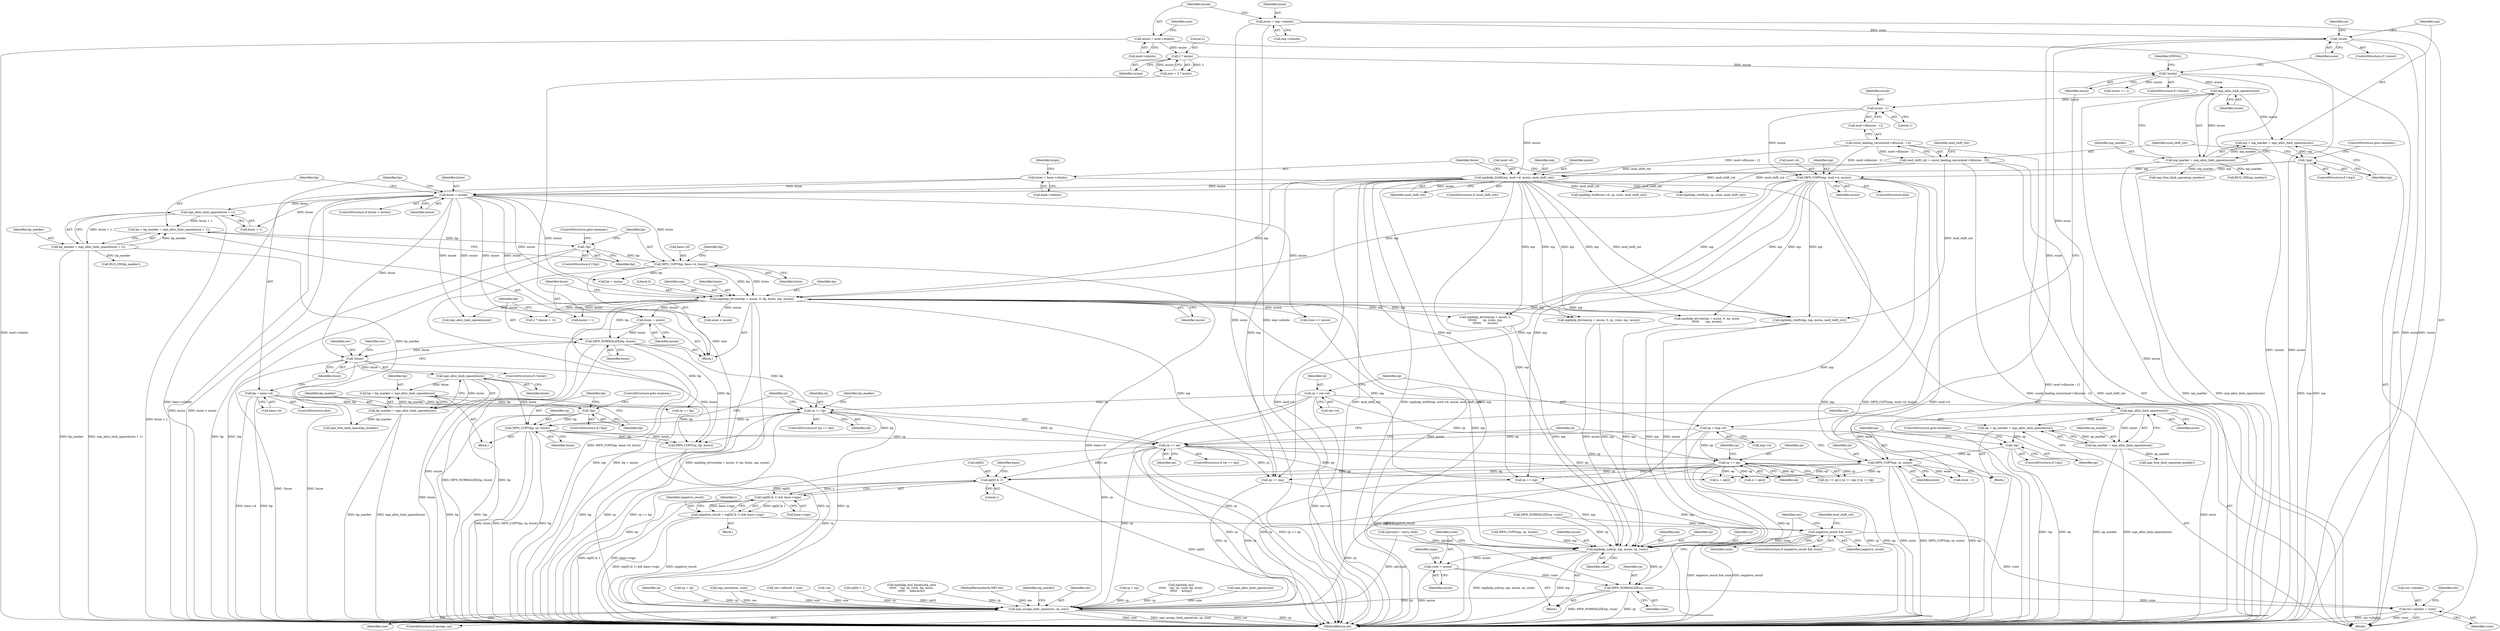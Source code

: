digraph "0_linux_f5527fffff3f002b0a6b376163613b82f69de073@array" {
"1000500" [label="(Call,ep[0] & 1)"];
"1000435" [label="(Call,MPN_COPY(ep, rp, esize))"];
"1000432" [label="(Call,!ep)"];
"1000425" [label="(Call,ep = ep_marker = mpi_alloc_limb_space(esize))"];
"1000427" [label="(Call,ep_marker = mpi_alloc_limb_space(esize))"];
"1000429" [label="(Call,mpi_alloc_limb_space(esize))"];
"1000215" [label="(Call,!esize)"];
"1000173" [label="(Call,esize = exp->nlimbs)"];
"1000421" [label="(Call,rp == ep)"];
"1000400" [label="(Call,rp == bp)"];
"1000198" [label="(Call,rp = res->d)"];
"1000332" [label="(Call,bp = base->d)"];
"1000328" [label="(Call,MPN_NORMALIZE(bp, bsize))"];
"1000316" [label="(Call,mpihelp_divrem(bp + msize, 0, bp, bsize, mp, msize))"];
"1000310" [label="(Call,MPN_COPY(bp, base->d, bsize))"];
"1000307" [label="(Call,!bp)"];
"1000298" [label="(Call,bp = bp_marker = mpi_alloc_limb_space(bsize + 1))"];
"1000300" [label="(Call,bp_marker = mpi_alloc_limb_space(bsize + 1))"];
"1000302" [label="(Call,mpi_alloc_limb_space(bsize + 1))"];
"1000294" [label="(Call,bsize > msize)"];
"1000283" [label="(Call,bsize = base->nlimbs)"];
"1000277" [label="(Call,MPN_COPY(mp, mod->d, msize))"];
"1000254" [label="(Call,!mp)"];
"1000247" [label="(Call,mp = mp_marker = mpi_alloc_limb_space(msize))"];
"1000249" [label="(Call,mp_marker = mpi_alloc_limb_space(msize))"];
"1000251" [label="(Call,mpi_alloc_limb_space(msize))"];
"1000209" [label="(Call,!msize)"];
"1000185" [label="(Call,2 * msize)"];
"1000178" [label="(Call,msize = mod->nlimbs)"];
"1000259" [label="(Call,count_leading_zeros(mod->d[msize - 1]))"];
"1000264" [label="(Call,msize - 1)"];
"1000269" [label="(Call,mpihelp_lshift(mp, mod->d, msize, mod_shift_cnt))"];
"1000257" [label="(Call,mod_shift_cnt = count_leading_zeros(mod->d[msize - 1]))"];
"1000325" [label="(Call,bsize = msize)"];
"1000416" [label="(Call,MPN_COPY(bp, rp, bsize))"];
"1000413" [label="(Call,!bp)"];
"1000406" [label="(Call,bp = bp_marker = mpi_alloc_limb_space(bsize))"];
"1000408" [label="(Call,bp_marker = mpi_alloc_limb_space(bsize))"];
"1000410" [label="(Call,mpi_alloc_limb_space(bsize))"];
"1000338" [label="(Call,!bsize)"];
"1000203" [label="(Call,ep = exp->d)"];
"1000361" [label="(Call,rp == ep)"];
"1000499" [label="(Call,(ep[0] & 1) && base->sign)"];
"1000497" [label="(Call,negative_result = (ep[0] & 1) && base->sign)"];
"1000796" [label="(Call,negative_result && rsize)"];
"1000807" [label="(Call,mpihelp_sub(rp, mp, msize, rp, rsize))"];
"1000813" [label="(Call,rsize = msize)"];
"1000819" [label="(Call,MPN_NORMALIZE(rp, rsize))"];
"1000822" [label="(Call,res->nlimbs = rsize)"];
"1000839" [label="(Call,mpi_assign_limb_space(res, rp, size))"];
"1000809" [label="(Identifier,mp)"];
"1000510" [label="(Call,esize - 1)"];
"1000297" [label="(Block,)"];
"1000310" [label="(Call,MPN_COPY(bp, base->d, bsize))"];
"1000839" [label="(Call,mpi_assign_limb_space(res, rp, size))"];
"1000647" [label="(Call,mpihelp_mul\n\t\t\t\t\t\t    (xp, rp, rsize, bp, bsize,\n\t\t\t\t\t\t     &tmp))"];
"1000318" [label="(Identifier,bp)"];
"1000333" [label="(Identifier,bp)"];
"1000416" [label="(Call,MPN_COPY(bp, rp, bsize))"];
"1000811" [label="(Identifier,rp)"];
"1000427" [label="(Call,ep_marker = mpi_alloc_limb_space(esize))"];
"1000321" [label="(Identifier,bp)"];
"1000797" [label="(Identifier,negative_result)"];
"1000440" [label="(Call,rp == mp)"];
"1000324" [label="(Identifier,msize)"];
"1000434" [label="(ControlStructure,goto enomem;)"];
"1000420" [label="(ControlStructure,if (rp == ep))"];
"1000328" [label="(Call,MPN_NORMALIZE(bp, bsize))"];
"1000325" [label="(Call,bsize = msize)"];
"1000509" [label="(Identifier,i)"];
"1000268" [label="(Identifier,mod_shift_cnt)"];
"1000337" [label="(ControlStructure,if (!bsize))"];
"1000264" [label="(Call,msize - 1)"];
"1000209" [label="(Call,!msize)"];
"1000312" [label="(Call,base->d)"];
"1000343" [label="(Identifier,res)"];
"1000295" [label="(Identifier,bsize)"];
"1000823" [label="(Call,res->nlimbs)"];
"1000259" [label="(Call,count_leading_zeros(mod->d[msize - 1]))"];
"1000374" [label="(Call,mpi_alloc_limb_space(size))"];
"1000311" [label="(Identifier,bp)"];
"1000441" [label="(Identifier,rp)"];
"1000506" [label="(Identifier,base)"];
"1000815" [label="(Identifier,msize)"];
"1000306" [label="(ControlStructure,if (!bp))"];
"1000293" [label="(ControlStructure,if (bsize > msize))"];
"1000681" [label="(Call,mpihelp_divrem(xp + msize, 0,\n\t\t\t\t\t\t\t       xp, xsize, mp,\n\t\t\t\t\t\t\t       msize))"];
"1000421" [label="(Call,rp == ep)"];
"1000414" [label="(Identifier,bp)"];
"1000253" [label="(ControlStructure,if (!mp))"];
"1000248" [label="(Identifier,mp)"];
"1000730" [label="(Call,mpihelp_lshift(res->d, rp, rsize, mod_shift_cnt))"];
"1000608" [label="(Call,mpihelp_divrem(xp + msize, 0, xp, xsize,\n\t\t\t\t\t\t       mp, msize))"];
"1000798" [label="(Identifier,rsize)"];
"1000819" [label="(Call,MPN_NORMALIZE(rp, rsize))"];
"1000277" [label="(Call,MPN_COPY(mp, mod->d, msize))"];
"1000199" [label="(Identifier,rp)"];
"1000320" [label="(Literal,0)"];
"1000436" [label="(Identifier,ep)"];
"1000402" [label="(Identifier,bp)"];
"1000183" [label="(Call,size = 2 * msize)"];
"1000204" [label="(Identifier,ep)"];
"1000184" [label="(Identifier,size)"];
"1000841" [label="(Identifier,rp)"];
"1000428" [label="(Identifier,ep_marker)"];
"1000696" [label="(Call,rp = xp)"];
"1000400" [label="(Call,rp == bp)"];
"1000799" [label="(Block,)"];
"1000323" [label="(Identifier,mp)"];
"1000717" [label="(Call,e = ep[i])"];
"1000425" [label="(Call,ep = ep_marker = mpi_alloc_limb_space(esize))"];
"1000338" [label="(Call,!bsize)"];
"1000178" [label="(Call,msize = mod->nlimbs)"];
"1000814" [label="(Identifier,rsize)"];
"1000817" [label="(Identifier,rsign)"];
"1000437" [label="(Identifier,rp)"];
"1000422" [label="(Identifier,rp)"];
"1000317" [label="(Call,bp + msize)"];
"1000801" [label="(Identifier,mod_shift_cnt)"];
"1000410" [label="(Call,mpi_alloc_limb_space(bsize))"];
"1000203" [label="(Call,ep = exp->d)"];
"1000432" [label="(Call,!ep)"];
"1000405" [label="(Identifier,bp_marker)"];
"1000255" [label="(Identifier,mp)"];
"1000187" [label="(Identifier,msize)"];
"1000413" [label="(Call,!bp)"];
"1000332" [label="(Call,bp = base->d)"];
"1000294" [label="(Call,bsize > msize)"];
"1000604" [label="(Call,xsize > msize)"];
"1000269" [label="(Call,mpihelp_lshift(mp, mod->d, msize, mod_shift_cnt))"];
"1000265" [label="(Identifier,msize)"];
"1000497" [label="(Call,negative_result = (ep[0] & 1) && base->sign)"];
"1000258" [label="(Identifier,mod_shift_cnt)"];
"1000302" [label="(Call,mpi_alloc_limb_space(bsize + 1))"];
"1000251" [label="(Call,mpi_alloc_limb_space(msize))"];
"1000360" [label="(Call,rp == ep || rp == mp || rp == bp)"];
"1000339" [label="(Identifier,bsize)"];
"1000500" [label="(Call,ep[0] & 1)"];
"1000174" [label="(Identifier,esize)"];
"1000820" [label="(Identifier,rp)"];
"1000387" [label="(Call,mpi_resize(res, size))"];
"1000501" [label="(Call,ep[0])"];
"1000423" [label="(Identifier,ep)"];
"1000215" [label="(Call,!esize)"];
"1000330" [label="(Identifier,bsize)"];
"1000300" [label="(Call,bp_marker = mpi_alloc_limb_space(bsize + 1))"];
"1000180" [label="(Call,mod->nlimbs)"];
"1000353" [label="(Call,res->alloced < size)"];
"1000208" [label="(ControlStructure,if (!msize))"];
"1000361" [label="(Call,rp == ep)"];
"1000377" [label="(Call,!rp)"];
"1000185" [label="(Call,2 * msize)"];
"1000802" [label="(Call,mpihelp_rshift(mp, mp, msize, mod_shift_cnt))"];
"1000275" [label="(Identifier,mod_shift_cnt)"];
"1000426" [label="(Identifier,ep)"];
"1000252" [label="(Identifier,msize)"];
"1000368" [label="(Call,rp == bp)"];
"1000218" [label="(Call,rp[0] = 1)"];
"1000770" [label="(Call,mpihelp_divrem(rp + msize, 0, rp, rsize, mp, msize))"];
"1000362" [label="(Identifier,rp)"];
"1000661" [label="(Call,mpihelp_mul_karatsuba_case\n\t\t\t\t\t\t    (xp, rp, rsize, bp, bsize,\n\t\t\t\t\t\t     &karactx))"];
"1000399" [label="(ControlStructure,if (rp == bp))"];
"1000267" [label="(ControlStructure,if (mod_shift_cnt))"];
"1000824" [label="(Identifier,res)"];
"1000505" [label="(Call,base->sign)"];
"1000460" [label="(Call,MPN_COPY(rp, bp, bsize))"];
"1000424" [label="(Block,)"];
"1000808" [label="(Identifier,rp)"];
"1000279" [label="(Call,mod->d)"];
"1000213" [label="(Identifier,EINVAL)"];
"1000842" [label="(Identifier,size)"];
"1000796" [label="(Call,negative_result && rsize)"];
"1000433" [label="(Identifier,ep)"];
"1000418" [label="(Identifier,rp)"];
"1000283" [label="(Call,bsize = base->nlimbs)"];
"1000200" [label="(Call,res->d)"];
"1000315" [label="(Identifier,bsize)"];
"1000431" [label="(ControlStructure,if (!ep))"];
"1000401" [label="(Identifier,rp)"];
"1000210" [label="(Identifier,msize)"];
"1000120" [label="(MethodParameterIn,MPI res)"];
"1000407" [label="(Identifier,bp)"];
"1000813" [label="(Call,rsize = msize)"];
"1000366" [label="(Identifier,rp)"];
"1000276" [label="(ControlStructure,else)"];
"1000355" [label="(Identifier,res)"];
"1000301" [label="(Identifier,bp_marker)"];
"1000303" [label="(Call,bsize + 1)"];
"1000456" [label="(Call,MPN_COPY(mp, rp, msize))"];
"1000334" [label="(Call,base->d)"];
"1000220" [label="(Identifier,rp)"];
"1000444" [label="(Call,BUG_ON(mp_marker))"];
"1000844" [label="(Identifier,mp_marker)"];
"1000299" [label="(Identifier,bp)"];
"1000403" [label="(Block,)"];
"1000766" [label="(Call,rsize >= msize)"];
"1000412" [label="(ControlStructure,if (!bp))"];
"1000298" [label="(Call,bp = bp_marker = mpi_alloc_limb_space(bsize + 1))"];
"1000408" [label="(Call,bp_marker = mpi_alloc_limb_space(bsize))"];
"1000205" [label="(Call,exp->d)"];
"1000840" [label="(Identifier,res)"];
"1000247" [label="(Call,mp = mp_marker = mpi_alloc_limb_space(msize))"];
"1000316" [label="(Call,mpihelp_divrem(bp + msize, 0, bp, bsize, mp, msize))"];
"1000417" [label="(Identifier,bp)"];
"1000430" [label="(Identifier,esize)"];
"1000124" [label="(Block,)"];
"1000179" [label="(Identifier,msize)"];
"1000450" [label="(Call,mpi_alloc_limb_space(msize))"];
"1000296" [label="(Identifier,msize)"];
"1000513" [label="(Call,e = ep[i])"];
"1000271" [label="(Call,mod->d)"];
"1000216" [label="(Identifier,esize)"];
"1000807" [label="(Call,mpihelp_sub(rp, mp, msize, rp, rsize))"];
"1000309" [label="(ControlStructure,goto enomem;)"];
"1000278" [label="(Identifier,mp)"];
"1000331" [label="(ControlStructure,else)"];
"1000429" [label="(Call,mpi_alloc_limb_space(esize))"];
"1000175" [label="(Call,exp->nlimbs)"];
"1000438" [label="(Identifier,esize)"];
"1000821" [label="(Identifier,rsize)"];
"1000250" [label="(Identifier,mp_marker)"];
"1000784" [label="(Call,mpihelp_rshift(rp, rp, rsize, mod_shift_cnt))"];
"1000365" [label="(Call,rp == mp)"];
"1000260" [label="(Call,mod->d[msize - 1])"];
"1000411" [label="(Identifier,bsize)"];
"1000482" [label="(Call,2 * (msize + 1))"];
"1000435" [label="(Call,MPN_COPY(ep, rp, esize))"];
"1000498" [label="(Identifier,negative_result)"];
"1000329" [label="(Identifier,bp)"];
"1000186" [label="(Literal,2)"];
"1000256" [label="(ControlStructure,goto enomem;)"];
"1000406" [label="(Call,bp = bp_marker = mpi_alloc_limb_space(bsize))"];
"1000499" [label="(Call,(ep[0] & 1) && base->sign)"];
"1000853" [label="(Call,mpi_free_limb_space(ep_marker))"];
"1000270" [label="(Identifier,mp)"];
"1000173" [label="(Call,esize = exp->nlimbs)"];
"1000322" [label="(Identifier,bsize)"];
"1000745" [label="(Call,rp[rsize] = carry_limb)"];
"1000198" [label="(Call,rp = res->d)"];
"1000484" [label="(Call,msize + 1)"];
"1000789" [label="(Call,MPN_NORMALIZE(rp, rsize))"];
"1000504" [label="(Literal,1)"];
"1000404" [label="(Call,BUG_ON(bp_marker))"];
"1000257" [label="(Call,mod_shift_cnt = count_leading_zeros(mod->d[msize - 1]))"];
"1000326" [label="(Identifier,bsize)"];
"1000810" [label="(Identifier,msize)"];
"1000826" [label="(Identifier,rsize)"];
"1000623" [label="(Call,rp = xp)"];
"1000795" [label="(ControlStructure,if (negative_result && rsize))"];
"1000837" [label="(ControlStructure,if (assign_rp))"];
"1000363" [label="(Identifier,ep)"];
"1000307" [label="(Call,!bp)"];
"1000470" [label="(Block,)"];
"1000284" [label="(Identifier,bsize)"];
"1000409" [label="(Identifier,bp_marker)"];
"1000822" [label="(Call,res->nlimbs = rsize)"];
"1000849" [label="(Call,mpi_free_limb_space(bp_marker))"];
"1000812" [label="(Identifier,rsize)"];
"1000214" [label="(ControlStructure,if (!esize))"];
"1000829" [label="(Identifier,res)"];
"1000266" [label="(Literal,1)"];
"1000865" [label="(MethodReturn,int)"];
"1000249" [label="(Call,mp_marker = mpi_alloc_limb_space(msize))"];
"1000229" [label="(Call,msize == 1)"];
"1000285" [label="(Call,base->nlimbs)"];
"1000327" [label="(Identifier,msize)"];
"1000308" [label="(Identifier,bp)"];
"1000415" [label="(ControlStructure,goto enomem;)"];
"1000845" [label="(Call,mpi_free_limb_space(mp_marker))"];
"1000289" [label="(Identifier,bsign)"];
"1000419" [label="(Identifier,bsize)"];
"1000254" [label="(Call,!mp)"];
"1000274" [label="(Identifier,msize)"];
"1000282" [label="(Identifier,msize)"];
"1000500" -> "1000499"  [label="AST: "];
"1000500" -> "1000504"  [label="CFG: "];
"1000501" -> "1000500"  [label="AST: "];
"1000504" -> "1000500"  [label="AST: "];
"1000506" -> "1000500"  [label="CFG: "];
"1000499" -> "1000500"  [label="CFG: "];
"1000500" -> "1000865"  [label="DDG: ep[0]"];
"1000500" -> "1000499"  [label="DDG: ep[0]"];
"1000500" -> "1000499"  [label="DDG: 1"];
"1000435" -> "1000500"  [label="DDG: ep"];
"1000421" -> "1000500"  [label="DDG: ep"];
"1000361" -> "1000500"  [label="DDG: ep"];
"1000435" -> "1000424"  [label="AST: "];
"1000435" -> "1000438"  [label="CFG: "];
"1000436" -> "1000435"  [label="AST: "];
"1000437" -> "1000435"  [label="AST: "];
"1000438" -> "1000435"  [label="AST: "];
"1000441" -> "1000435"  [label="CFG: "];
"1000435" -> "1000865"  [label="DDG: ep"];
"1000435" -> "1000865"  [label="DDG: esize"];
"1000435" -> "1000865"  [label="DDG: MPN_COPY(ep, rp, esize)"];
"1000432" -> "1000435"  [label="DDG: ep"];
"1000421" -> "1000435"  [label="DDG: rp"];
"1000429" -> "1000435"  [label="DDG: esize"];
"1000435" -> "1000440"  [label="DDG: rp"];
"1000435" -> "1000510"  [label="DDG: esize"];
"1000435" -> "1000513"  [label="DDG: ep"];
"1000435" -> "1000717"  [label="DDG: ep"];
"1000432" -> "1000431"  [label="AST: "];
"1000432" -> "1000433"  [label="CFG: "];
"1000433" -> "1000432"  [label="AST: "];
"1000434" -> "1000432"  [label="CFG: "];
"1000436" -> "1000432"  [label="CFG: "];
"1000432" -> "1000865"  [label="DDG: !ep"];
"1000432" -> "1000865"  [label="DDG: ep"];
"1000425" -> "1000432"  [label="DDG: ep"];
"1000425" -> "1000424"  [label="AST: "];
"1000425" -> "1000427"  [label="CFG: "];
"1000426" -> "1000425"  [label="AST: "];
"1000427" -> "1000425"  [label="AST: "];
"1000433" -> "1000425"  [label="CFG: "];
"1000427" -> "1000425"  [label="DDG: ep_marker"];
"1000429" -> "1000425"  [label="DDG: esize"];
"1000427" -> "1000429"  [label="CFG: "];
"1000428" -> "1000427"  [label="AST: "];
"1000429" -> "1000427"  [label="AST: "];
"1000427" -> "1000865"  [label="DDG: ep_marker"];
"1000427" -> "1000865"  [label="DDG: mpi_alloc_limb_space(esize)"];
"1000429" -> "1000427"  [label="DDG: esize"];
"1000427" -> "1000853"  [label="DDG: ep_marker"];
"1000429" -> "1000430"  [label="CFG: "];
"1000430" -> "1000429"  [label="AST: "];
"1000429" -> "1000865"  [label="DDG: esize"];
"1000215" -> "1000429"  [label="DDG: esize"];
"1000215" -> "1000214"  [label="AST: "];
"1000215" -> "1000216"  [label="CFG: "];
"1000216" -> "1000215"  [label="AST: "];
"1000220" -> "1000215"  [label="CFG: "];
"1000248" -> "1000215"  [label="CFG: "];
"1000215" -> "1000865"  [label="DDG: esize"];
"1000215" -> "1000865"  [label="DDG: !esize"];
"1000173" -> "1000215"  [label="DDG: esize"];
"1000215" -> "1000510"  [label="DDG: esize"];
"1000173" -> "1000124"  [label="AST: "];
"1000173" -> "1000175"  [label="CFG: "];
"1000174" -> "1000173"  [label="AST: "];
"1000175" -> "1000173"  [label="AST: "];
"1000179" -> "1000173"  [label="CFG: "];
"1000173" -> "1000865"  [label="DDG: exp->nlimbs"];
"1000173" -> "1000865"  [label="DDG: esize"];
"1000421" -> "1000420"  [label="AST: "];
"1000421" -> "1000423"  [label="CFG: "];
"1000422" -> "1000421"  [label="AST: "];
"1000423" -> "1000421"  [label="AST: "];
"1000426" -> "1000421"  [label="CFG: "];
"1000441" -> "1000421"  [label="CFG: "];
"1000421" -> "1000865"  [label="DDG: ep"];
"1000421" -> "1000865"  [label="DDG: rp"];
"1000421" -> "1000865"  [label="DDG: rp == ep"];
"1000400" -> "1000421"  [label="DDG: rp"];
"1000416" -> "1000421"  [label="DDG: rp"];
"1000203" -> "1000421"  [label="DDG: ep"];
"1000421" -> "1000440"  [label="DDG: rp"];
"1000421" -> "1000513"  [label="DDG: ep"];
"1000421" -> "1000717"  [label="DDG: ep"];
"1000421" -> "1000839"  [label="DDG: rp"];
"1000400" -> "1000399"  [label="AST: "];
"1000400" -> "1000402"  [label="CFG: "];
"1000401" -> "1000400"  [label="AST: "];
"1000402" -> "1000400"  [label="AST: "];
"1000405" -> "1000400"  [label="CFG: "];
"1000422" -> "1000400"  [label="CFG: "];
"1000400" -> "1000865"  [label="DDG: rp"];
"1000400" -> "1000865"  [label="DDG: bp"];
"1000400" -> "1000865"  [label="DDG: rp == bp"];
"1000198" -> "1000400"  [label="DDG: rp"];
"1000332" -> "1000400"  [label="DDG: bp"];
"1000328" -> "1000400"  [label="DDG: bp"];
"1000400" -> "1000416"  [label="DDG: rp"];
"1000400" -> "1000460"  [label="DDG: bp"];
"1000400" -> "1000839"  [label="DDG: rp"];
"1000198" -> "1000124"  [label="AST: "];
"1000198" -> "1000200"  [label="CFG: "];
"1000199" -> "1000198"  [label="AST: "];
"1000200" -> "1000198"  [label="AST: "];
"1000204" -> "1000198"  [label="CFG: "];
"1000198" -> "1000865"  [label="DDG: res->d"];
"1000198" -> "1000865"  [label="DDG: rp"];
"1000198" -> "1000361"  [label="DDG: rp"];
"1000198" -> "1000839"  [label="DDG: rp"];
"1000332" -> "1000331"  [label="AST: "];
"1000332" -> "1000334"  [label="CFG: "];
"1000333" -> "1000332"  [label="AST: "];
"1000334" -> "1000332"  [label="AST: "];
"1000339" -> "1000332"  [label="CFG: "];
"1000332" -> "1000865"  [label="DDG: base->d"];
"1000332" -> "1000865"  [label="DDG: bp"];
"1000332" -> "1000368"  [label="DDG: bp"];
"1000332" -> "1000460"  [label="DDG: bp"];
"1000328" -> "1000297"  [label="AST: "];
"1000328" -> "1000330"  [label="CFG: "];
"1000329" -> "1000328"  [label="AST: "];
"1000330" -> "1000328"  [label="AST: "];
"1000339" -> "1000328"  [label="CFG: "];
"1000328" -> "1000865"  [label="DDG: MPN_NORMALIZE(bp, bsize)"];
"1000328" -> "1000865"  [label="DDG: bp"];
"1000316" -> "1000328"  [label="DDG: bp"];
"1000325" -> "1000328"  [label="DDG: bsize"];
"1000328" -> "1000338"  [label="DDG: bsize"];
"1000328" -> "1000368"  [label="DDG: bp"];
"1000328" -> "1000460"  [label="DDG: bp"];
"1000316" -> "1000297"  [label="AST: "];
"1000316" -> "1000324"  [label="CFG: "];
"1000317" -> "1000316"  [label="AST: "];
"1000320" -> "1000316"  [label="AST: "];
"1000321" -> "1000316"  [label="AST: "];
"1000322" -> "1000316"  [label="AST: "];
"1000323" -> "1000316"  [label="AST: "];
"1000324" -> "1000316"  [label="AST: "];
"1000326" -> "1000316"  [label="CFG: "];
"1000316" -> "1000865"  [label="DDG: mpihelp_divrem(bp + msize, 0, bp, bsize, mp, msize)"];
"1000316" -> "1000865"  [label="DDG: mp"];
"1000316" -> "1000865"  [label="DDG: bp + msize"];
"1000310" -> "1000316"  [label="DDG: bp"];
"1000310" -> "1000316"  [label="DDG: bsize"];
"1000294" -> "1000316"  [label="DDG: msize"];
"1000277" -> "1000316"  [label="DDG: mp"];
"1000269" -> "1000316"  [label="DDG: mp"];
"1000316" -> "1000325"  [label="DDG: msize"];
"1000316" -> "1000365"  [label="DDG: mp"];
"1000316" -> "1000440"  [label="DDG: mp"];
"1000316" -> "1000450"  [label="DDG: msize"];
"1000316" -> "1000482"  [label="DDG: msize"];
"1000316" -> "1000484"  [label="DDG: msize"];
"1000316" -> "1000604"  [label="DDG: msize"];
"1000316" -> "1000608"  [label="DDG: mp"];
"1000316" -> "1000681"  [label="DDG: mp"];
"1000316" -> "1000766"  [label="DDG: msize"];
"1000316" -> "1000770"  [label="DDG: mp"];
"1000316" -> "1000802"  [label="DDG: mp"];
"1000316" -> "1000807"  [label="DDG: mp"];
"1000310" -> "1000297"  [label="AST: "];
"1000310" -> "1000315"  [label="CFG: "];
"1000311" -> "1000310"  [label="AST: "];
"1000312" -> "1000310"  [label="AST: "];
"1000315" -> "1000310"  [label="AST: "];
"1000318" -> "1000310"  [label="CFG: "];
"1000310" -> "1000865"  [label="DDG: MPN_COPY(bp, base->d, bsize)"];
"1000310" -> "1000865"  [label="DDG: base->d"];
"1000307" -> "1000310"  [label="DDG: bp"];
"1000294" -> "1000310"  [label="DDG: bsize"];
"1000310" -> "1000317"  [label="DDG: bp"];
"1000307" -> "1000306"  [label="AST: "];
"1000307" -> "1000308"  [label="CFG: "];
"1000308" -> "1000307"  [label="AST: "];
"1000309" -> "1000307"  [label="CFG: "];
"1000311" -> "1000307"  [label="CFG: "];
"1000307" -> "1000865"  [label="DDG: !bp"];
"1000307" -> "1000865"  [label="DDG: bp"];
"1000298" -> "1000307"  [label="DDG: bp"];
"1000298" -> "1000297"  [label="AST: "];
"1000298" -> "1000300"  [label="CFG: "];
"1000299" -> "1000298"  [label="AST: "];
"1000300" -> "1000298"  [label="AST: "];
"1000308" -> "1000298"  [label="CFG: "];
"1000300" -> "1000298"  [label="DDG: bp_marker"];
"1000302" -> "1000298"  [label="DDG: bsize + 1"];
"1000300" -> "1000302"  [label="CFG: "];
"1000301" -> "1000300"  [label="AST: "];
"1000302" -> "1000300"  [label="AST: "];
"1000300" -> "1000865"  [label="DDG: bp_marker"];
"1000300" -> "1000865"  [label="DDG: mpi_alloc_limb_space(bsize + 1)"];
"1000302" -> "1000300"  [label="DDG: bsize + 1"];
"1000300" -> "1000404"  [label="DDG: bp_marker"];
"1000300" -> "1000849"  [label="DDG: bp_marker"];
"1000302" -> "1000303"  [label="CFG: "];
"1000303" -> "1000302"  [label="AST: "];
"1000302" -> "1000865"  [label="DDG: bsize + 1"];
"1000294" -> "1000302"  [label="DDG: bsize"];
"1000294" -> "1000293"  [label="AST: "];
"1000294" -> "1000296"  [label="CFG: "];
"1000295" -> "1000294"  [label="AST: "];
"1000296" -> "1000294"  [label="AST: "];
"1000299" -> "1000294"  [label="CFG: "];
"1000333" -> "1000294"  [label="CFG: "];
"1000294" -> "1000865"  [label="DDG: bsize > msize"];
"1000294" -> "1000865"  [label="DDG: msize"];
"1000283" -> "1000294"  [label="DDG: bsize"];
"1000277" -> "1000294"  [label="DDG: msize"];
"1000269" -> "1000294"  [label="DDG: msize"];
"1000294" -> "1000303"  [label="DDG: bsize"];
"1000294" -> "1000317"  [label="DDG: msize"];
"1000294" -> "1000338"  [label="DDG: bsize"];
"1000294" -> "1000450"  [label="DDG: msize"];
"1000294" -> "1000482"  [label="DDG: msize"];
"1000294" -> "1000484"  [label="DDG: msize"];
"1000294" -> "1000604"  [label="DDG: msize"];
"1000294" -> "1000766"  [label="DDG: msize"];
"1000283" -> "1000124"  [label="AST: "];
"1000283" -> "1000285"  [label="CFG: "];
"1000284" -> "1000283"  [label="AST: "];
"1000285" -> "1000283"  [label="AST: "];
"1000289" -> "1000283"  [label="CFG: "];
"1000283" -> "1000865"  [label="DDG: base->nlimbs"];
"1000277" -> "1000276"  [label="AST: "];
"1000277" -> "1000282"  [label="CFG: "];
"1000278" -> "1000277"  [label="AST: "];
"1000279" -> "1000277"  [label="AST: "];
"1000282" -> "1000277"  [label="AST: "];
"1000284" -> "1000277"  [label="CFG: "];
"1000277" -> "1000865"  [label="DDG: mp"];
"1000277" -> "1000865"  [label="DDG: MPN_COPY(mp, mod->d, msize)"];
"1000277" -> "1000865"  [label="DDG: mod->d"];
"1000254" -> "1000277"  [label="DDG: mp"];
"1000259" -> "1000277"  [label="DDG: mod->d[msize - 1]"];
"1000264" -> "1000277"  [label="DDG: msize"];
"1000277" -> "1000365"  [label="DDG: mp"];
"1000277" -> "1000440"  [label="DDG: mp"];
"1000277" -> "1000608"  [label="DDG: mp"];
"1000277" -> "1000681"  [label="DDG: mp"];
"1000277" -> "1000770"  [label="DDG: mp"];
"1000277" -> "1000802"  [label="DDG: mp"];
"1000277" -> "1000807"  [label="DDG: mp"];
"1000254" -> "1000253"  [label="AST: "];
"1000254" -> "1000255"  [label="CFG: "];
"1000255" -> "1000254"  [label="AST: "];
"1000256" -> "1000254"  [label="CFG: "];
"1000258" -> "1000254"  [label="CFG: "];
"1000254" -> "1000865"  [label="DDG: mp"];
"1000254" -> "1000865"  [label="DDG: !mp"];
"1000247" -> "1000254"  [label="DDG: mp"];
"1000254" -> "1000269"  [label="DDG: mp"];
"1000247" -> "1000124"  [label="AST: "];
"1000247" -> "1000249"  [label="CFG: "];
"1000248" -> "1000247"  [label="AST: "];
"1000249" -> "1000247"  [label="AST: "];
"1000255" -> "1000247"  [label="CFG: "];
"1000249" -> "1000247"  [label="DDG: mp_marker"];
"1000251" -> "1000247"  [label="DDG: msize"];
"1000249" -> "1000251"  [label="CFG: "];
"1000250" -> "1000249"  [label="AST: "];
"1000251" -> "1000249"  [label="AST: "];
"1000249" -> "1000865"  [label="DDG: mpi_alloc_limb_space(msize)"];
"1000249" -> "1000865"  [label="DDG: mp_marker"];
"1000251" -> "1000249"  [label="DDG: msize"];
"1000249" -> "1000444"  [label="DDG: mp_marker"];
"1000249" -> "1000845"  [label="DDG: mp_marker"];
"1000251" -> "1000252"  [label="CFG: "];
"1000252" -> "1000251"  [label="AST: "];
"1000251" -> "1000865"  [label="DDG: msize"];
"1000209" -> "1000251"  [label="DDG: msize"];
"1000251" -> "1000264"  [label="DDG: msize"];
"1000209" -> "1000208"  [label="AST: "];
"1000209" -> "1000210"  [label="CFG: "];
"1000210" -> "1000209"  [label="AST: "];
"1000213" -> "1000209"  [label="CFG: "];
"1000216" -> "1000209"  [label="CFG: "];
"1000209" -> "1000865"  [label="DDG: !msize"];
"1000209" -> "1000865"  [label="DDG: msize"];
"1000185" -> "1000209"  [label="DDG: msize"];
"1000209" -> "1000229"  [label="DDG: msize"];
"1000185" -> "1000183"  [label="AST: "];
"1000185" -> "1000187"  [label="CFG: "];
"1000186" -> "1000185"  [label="AST: "];
"1000187" -> "1000185"  [label="AST: "];
"1000183" -> "1000185"  [label="CFG: "];
"1000185" -> "1000183"  [label="DDG: 2"];
"1000185" -> "1000183"  [label="DDG: msize"];
"1000178" -> "1000185"  [label="DDG: msize"];
"1000178" -> "1000124"  [label="AST: "];
"1000178" -> "1000180"  [label="CFG: "];
"1000179" -> "1000178"  [label="AST: "];
"1000180" -> "1000178"  [label="AST: "];
"1000184" -> "1000178"  [label="CFG: "];
"1000178" -> "1000865"  [label="DDG: mod->nlimbs"];
"1000259" -> "1000257"  [label="AST: "];
"1000259" -> "1000260"  [label="CFG: "];
"1000260" -> "1000259"  [label="AST: "];
"1000257" -> "1000259"  [label="CFG: "];
"1000259" -> "1000865"  [label="DDG: mod->d[msize - 1]"];
"1000259" -> "1000257"  [label="DDG: mod->d[msize - 1]"];
"1000259" -> "1000269"  [label="DDG: mod->d[msize - 1]"];
"1000264" -> "1000260"  [label="AST: "];
"1000264" -> "1000266"  [label="CFG: "];
"1000265" -> "1000264"  [label="AST: "];
"1000266" -> "1000264"  [label="AST: "];
"1000260" -> "1000264"  [label="CFG: "];
"1000264" -> "1000269"  [label="DDG: msize"];
"1000269" -> "1000267"  [label="AST: "];
"1000269" -> "1000275"  [label="CFG: "];
"1000270" -> "1000269"  [label="AST: "];
"1000271" -> "1000269"  [label="AST: "];
"1000274" -> "1000269"  [label="AST: "];
"1000275" -> "1000269"  [label="AST: "];
"1000284" -> "1000269"  [label="CFG: "];
"1000269" -> "1000865"  [label="DDG: mod_shift_cnt"];
"1000269" -> "1000865"  [label="DDG: mpihelp_lshift(mp, mod->d, msize, mod_shift_cnt)"];
"1000269" -> "1000865"  [label="DDG: mp"];
"1000269" -> "1000865"  [label="DDG: mod->d"];
"1000257" -> "1000269"  [label="DDG: mod_shift_cnt"];
"1000269" -> "1000365"  [label="DDG: mp"];
"1000269" -> "1000440"  [label="DDG: mp"];
"1000269" -> "1000608"  [label="DDG: mp"];
"1000269" -> "1000681"  [label="DDG: mp"];
"1000269" -> "1000730"  [label="DDG: mod_shift_cnt"];
"1000269" -> "1000770"  [label="DDG: mp"];
"1000269" -> "1000784"  [label="DDG: mod_shift_cnt"];
"1000269" -> "1000802"  [label="DDG: mp"];
"1000269" -> "1000802"  [label="DDG: mod_shift_cnt"];
"1000269" -> "1000807"  [label="DDG: mp"];
"1000257" -> "1000124"  [label="AST: "];
"1000258" -> "1000257"  [label="AST: "];
"1000268" -> "1000257"  [label="CFG: "];
"1000257" -> "1000865"  [label="DDG: count_leading_zeros(mod->d[msize - 1])"];
"1000257" -> "1000865"  [label="DDG: mod_shift_cnt"];
"1000257" -> "1000730"  [label="DDG: mod_shift_cnt"];
"1000257" -> "1000784"  [label="DDG: mod_shift_cnt"];
"1000257" -> "1000802"  [label="DDG: mod_shift_cnt"];
"1000325" -> "1000297"  [label="AST: "];
"1000325" -> "1000327"  [label="CFG: "];
"1000326" -> "1000325"  [label="AST: "];
"1000327" -> "1000325"  [label="AST: "];
"1000329" -> "1000325"  [label="CFG: "];
"1000325" -> "1000865"  [label="DDG: msize"];
"1000416" -> "1000403"  [label="AST: "];
"1000416" -> "1000419"  [label="CFG: "];
"1000417" -> "1000416"  [label="AST: "];
"1000418" -> "1000416"  [label="AST: "];
"1000419" -> "1000416"  [label="AST: "];
"1000422" -> "1000416"  [label="CFG: "];
"1000416" -> "1000865"  [label="DDG: MPN_COPY(bp, rp, bsize)"];
"1000416" -> "1000865"  [label="DDG: bp"];
"1000416" -> "1000865"  [label="DDG: bsize"];
"1000413" -> "1000416"  [label="DDG: bp"];
"1000410" -> "1000416"  [label="DDG: bsize"];
"1000416" -> "1000460"  [label="DDG: bp"];
"1000416" -> "1000460"  [label="DDG: bsize"];
"1000413" -> "1000412"  [label="AST: "];
"1000413" -> "1000414"  [label="CFG: "];
"1000414" -> "1000413"  [label="AST: "];
"1000415" -> "1000413"  [label="CFG: "];
"1000417" -> "1000413"  [label="CFG: "];
"1000413" -> "1000865"  [label="DDG: bp"];
"1000413" -> "1000865"  [label="DDG: !bp"];
"1000406" -> "1000413"  [label="DDG: bp"];
"1000406" -> "1000403"  [label="AST: "];
"1000406" -> "1000408"  [label="CFG: "];
"1000407" -> "1000406"  [label="AST: "];
"1000408" -> "1000406"  [label="AST: "];
"1000414" -> "1000406"  [label="CFG: "];
"1000408" -> "1000406"  [label="DDG: bp_marker"];
"1000410" -> "1000406"  [label="DDG: bsize"];
"1000408" -> "1000410"  [label="CFG: "];
"1000409" -> "1000408"  [label="AST: "];
"1000410" -> "1000408"  [label="AST: "];
"1000408" -> "1000865"  [label="DDG: bp_marker"];
"1000408" -> "1000865"  [label="DDG: mpi_alloc_limb_space(bsize)"];
"1000410" -> "1000408"  [label="DDG: bsize"];
"1000408" -> "1000849"  [label="DDG: bp_marker"];
"1000410" -> "1000411"  [label="CFG: "];
"1000411" -> "1000410"  [label="AST: "];
"1000410" -> "1000865"  [label="DDG: bsize"];
"1000338" -> "1000410"  [label="DDG: bsize"];
"1000338" -> "1000337"  [label="AST: "];
"1000338" -> "1000339"  [label="CFG: "];
"1000339" -> "1000338"  [label="AST: "];
"1000343" -> "1000338"  [label="CFG: "];
"1000355" -> "1000338"  [label="CFG: "];
"1000338" -> "1000865"  [label="DDG: bsize"];
"1000338" -> "1000865"  [label="DDG: !bsize"];
"1000338" -> "1000460"  [label="DDG: bsize"];
"1000203" -> "1000124"  [label="AST: "];
"1000203" -> "1000205"  [label="CFG: "];
"1000204" -> "1000203"  [label="AST: "];
"1000205" -> "1000203"  [label="AST: "];
"1000210" -> "1000203"  [label="CFG: "];
"1000203" -> "1000865"  [label="DDG: exp->d"];
"1000203" -> "1000865"  [label="DDG: ep"];
"1000203" -> "1000361"  [label="DDG: ep"];
"1000361" -> "1000360"  [label="AST: "];
"1000361" -> "1000363"  [label="CFG: "];
"1000362" -> "1000361"  [label="AST: "];
"1000363" -> "1000361"  [label="AST: "];
"1000366" -> "1000361"  [label="CFG: "];
"1000360" -> "1000361"  [label="CFG: "];
"1000361" -> "1000865"  [label="DDG: rp"];
"1000361" -> "1000865"  [label="DDG: ep"];
"1000361" -> "1000360"  [label="DDG: rp"];
"1000361" -> "1000360"  [label="DDG: ep"];
"1000361" -> "1000365"  [label="DDG: rp"];
"1000361" -> "1000513"  [label="DDG: ep"];
"1000361" -> "1000717"  [label="DDG: ep"];
"1000361" -> "1000839"  [label="DDG: rp"];
"1000499" -> "1000497"  [label="AST: "];
"1000499" -> "1000505"  [label="CFG: "];
"1000505" -> "1000499"  [label="AST: "];
"1000497" -> "1000499"  [label="CFG: "];
"1000499" -> "1000865"  [label="DDG: ep[0] & 1"];
"1000499" -> "1000865"  [label="DDG: base->sign"];
"1000499" -> "1000497"  [label="DDG: ep[0] & 1"];
"1000499" -> "1000497"  [label="DDG: base->sign"];
"1000497" -> "1000470"  [label="AST: "];
"1000498" -> "1000497"  [label="AST: "];
"1000509" -> "1000497"  [label="CFG: "];
"1000497" -> "1000865"  [label="DDG: negative_result"];
"1000497" -> "1000865"  [label="DDG: (ep[0] & 1) && base->sign"];
"1000497" -> "1000796"  [label="DDG: negative_result"];
"1000796" -> "1000795"  [label="AST: "];
"1000796" -> "1000797"  [label="CFG: "];
"1000796" -> "1000798"  [label="CFG: "];
"1000797" -> "1000796"  [label="AST: "];
"1000798" -> "1000796"  [label="AST: "];
"1000801" -> "1000796"  [label="CFG: "];
"1000824" -> "1000796"  [label="CFG: "];
"1000796" -> "1000865"  [label="DDG: negative_result && rsize"];
"1000796" -> "1000865"  [label="DDG: negative_result"];
"1000789" -> "1000796"  [label="DDG: rsize"];
"1000796" -> "1000807"  [label="DDG: rsize"];
"1000796" -> "1000822"  [label="DDG: rsize"];
"1000807" -> "1000799"  [label="AST: "];
"1000807" -> "1000812"  [label="CFG: "];
"1000808" -> "1000807"  [label="AST: "];
"1000809" -> "1000807"  [label="AST: "];
"1000810" -> "1000807"  [label="AST: "];
"1000811" -> "1000807"  [label="AST: "];
"1000812" -> "1000807"  [label="AST: "];
"1000814" -> "1000807"  [label="CFG: "];
"1000807" -> "1000865"  [label="DDG: mpihelp_sub(rp, mp, msize, rp, rsize)"];
"1000807" -> "1000865"  [label="DDG: mp"];
"1000789" -> "1000807"  [label="DDG: rp"];
"1000745" -> "1000807"  [label="DDG: rp[rsize]"];
"1000440" -> "1000807"  [label="DDG: mp"];
"1000770" -> "1000807"  [label="DDG: mp"];
"1000770" -> "1000807"  [label="DDG: msize"];
"1000608" -> "1000807"  [label="DDG: mp"];
"1000456" -> "1000807"  [label="DDG: mp"];
"1000802" -> "1000807"  [label="DDG: mp"];
"1000802" -> "1000807"  [label="DDG: msize"];
"1000365" -> "1000807"  [label="DDG: mp"];
"1000681" -> "1000807"  [label="DDG: mp"];
"1000766" -> "1000807"  [label="DDG: msize"];
"1000807" -> "1000813"  [label="DDG: msize"];
"1000807" -> "1000819"  [label="DDG: rp"];
"1000813" -> "1000799"  [label="AST: "];
"1000813" -> "1000815"  [label="CFG: "];
"1000814" -> "1000813"  [label="AST: "];
"1000815" -> "1000813"  [label="AST: "];
"1000817" -> "1000813"  [label="CFG: "];
"1000813" -> "1000865"  [label="DDG: msize"];
"1000813" -> "1000819"  [label="DDG: rsize"];
"1000819" -> "1000799"  [label="AST: "];
"1000819" -> "1000821"  [label="CFG: "];
"1000820" -> "1000819"  [label="AST: "];
"1000821" -> "1000819"  [label="AST: "];
"1000824" -> "1000819"  [label="CFG: "];
"1000819" -> "1000865"  [label="DDG: rp"];
"1000819" -> "1000865"  [label="DDG: MPN_NORMALIZE(rp, rsize)"];
"1000745" -> "1000819"  [label="DDG: rp[rsize]"];
"1000819" -> "1000822"  [label="DDG: rsize"];
"1000819" -> "1000839"  [label="DDG: rp"];
"1000822" -> "1000124"  [label="AST: "];
"1000822" -> "1000826"  [label="CFG: "];
"1000823" -> "1000822"  [label="AST: "];
"1000826" -> "1000822"  [label="AST: "];
"1000829" -> "1000822"  [label="CFG: "];
"1000822" -> "1000865"  [label="DDG: res->nlimbs"];
"1000822" -> "1000865"  [label="DDG: rsize"];
"1000839" -> "1000837"  [label="AST: "];
"1000839" -> "1000842"  [label="CFG: "];
"1000840" -> "1000839"  [label="AST: "];
"1000841" -> "1000839"  [label="AST: "];
"1000842" -> "1000839"  [label="AST: "];
"1000844" -> "1000839"  [label="CFG: "];
"1000839" -> "1000865"  [label="DDG: size"];
"1000839" -> "1000865"  [label="DDG: mpi_assign_limb_space(res, rp, size)"];
"1000839" -> "1000865"  [label="DDG: res"];
"1000839" -> "1000865"  [label="DDG: rp"];
"1000387" -> "1000839"  [label="DDG: res"];
"1000387" -> "1000839"  [label="DDG: size"];
"1000120" -> "1000839"  [label="DDG: res"];
"1000368" -> "1000839"  [label="DDG: rp"];
"1000460" -> "1000839"  [label="DDG: rp"];
"1000661" -> "1000839"  [label="DDG: rp"];
"1000696" -> "1000839"  [label="DDG: rp"];
"1000623" -> "1000839"  [label="DDG: rp"];
"1000365" -> "1000839"  [label="DDG: rp"];
"1000647" -> "1000839"  [label="DDG: rp"];
"1000440" -> "1000839"  [label="DDG: rp"];
"1000218" -> "1000839"  [label="DDG: rp[0]"];
"1000789" -> "1000839"  [label="DDG: rp"];
"1000745" -> "1000839"  [label="DDG: rp[rsize]"];
"1000377" -> "1000839"  [label="DDG: rp"];
"1000374" -> "1000839"  [label="DDG: size"];
"1000353" -> "1000839"  [label="DDG: size"];
"1000183" -> "1000839"  [label="DDG: size"];
}
